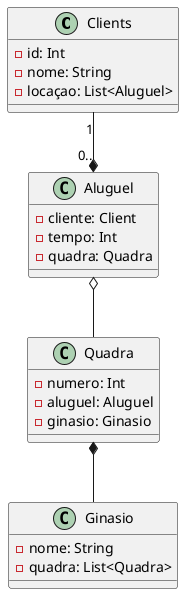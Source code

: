 @startuml ginasio
class Clients {
  - id: Int
  - nome: String
  - locaçao: List<Aluguel>
}

Clients "1"--*"0.." Aluguel

class Aluguel {
  - cliente: Client
  - tempo: Int
  - quadra: Quadra
}

Aluguel o-- Quadra

class Quadra {
  - numero: Int
  - aluguel: Aluguel
  - ginasio: Ginasio
}

Quadra *-- Ginasio

class Ginasio {
  - nome: String
  - quadra: List<Quadra>
}
@enduml